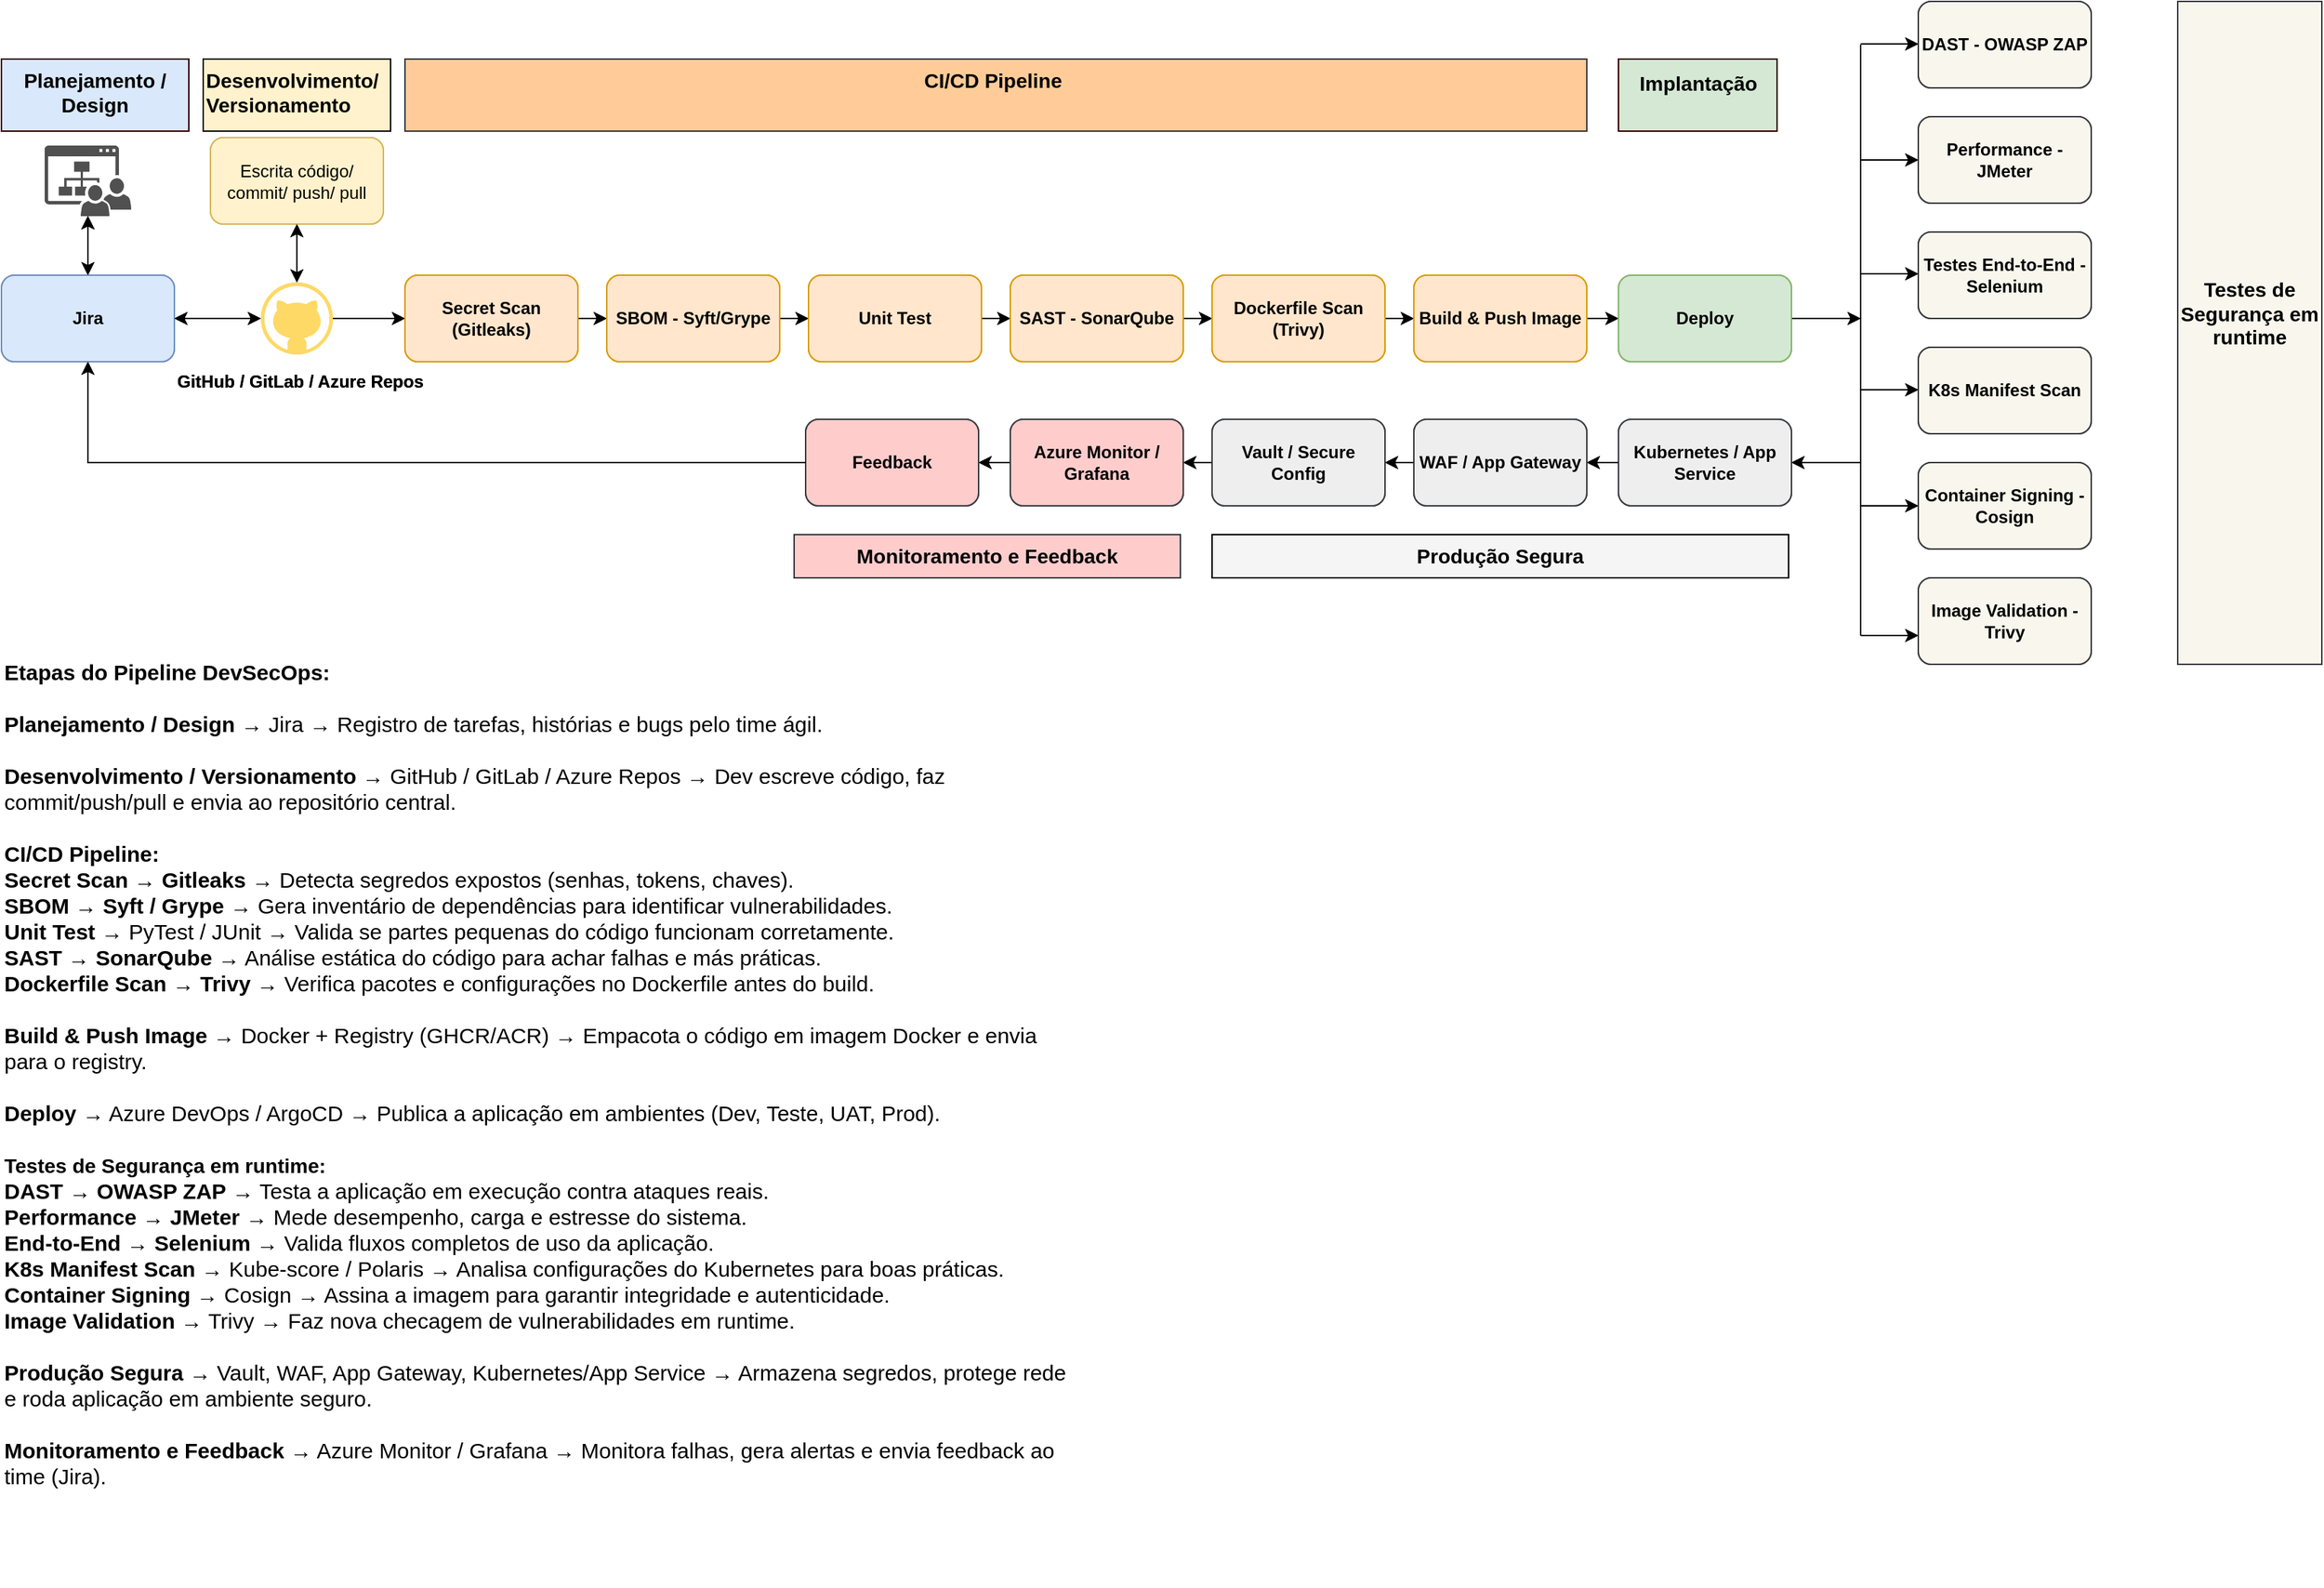<mxfile version="28.1.2">
  <diagram name="Página-1" id="lGG8gOyX3lQvKMkl7OQp">
    <mxGraphModel dx="1360" dy="843" grid="1" gridSize="10" guides="1" tooltips="1" connect="1" arrows="1" fold="1" page="1" pageScale="1" pageWidth="827" pageHeight="1169" math="0" shadow="0">
      <root>
        <mxCell id="0" />
        <mxCell id="1" parent="0" />
        <mxCell id="QBM6yuqwi7X1iJmwX9Kw-43" value="" style="edgeStyle=orthogonalEdgeStyle;rounded=0;orthogonalLoop=1;jettySize=auto;html=1;" parent="1" source="QBM6yuqwi7X1iJmwX9Kw-2" target="QBM6yuqwi7X1iJmwX9Kw-6" edge="1">
          <mxGeometry relative="1" as="geometry" />
        </mxCell>
        <mxCell id="QBM6yuqwi7X1iJmwX9Kw-2" value="&lt;b&gt;Jira&lt;/b&gt;" style="rounded=1;whiteSpace=wrap;html=1;fillColor=#dae8fc;strokeColor=#6c8ebf;" parent="1" vertex="1">
          <mxGeometry x="20" y="210" width="120" height="60" as="geometry" />
        </mxCell>
        <mxCell id="QBM6yuqwi7X1iJmwX9Kw-5" value="&lt;b&gt;&lt;font style=&quot;font-size: 14px;&quot;&gt;Planejamento / Design&lt;/font&gt;&lt;/b&gt;" style="text;whiteSpace=wrap;html=1;align=center;fillColor=#dae8fc;gradientColor=none;strokeColor=#330000;" parent="1" vertex="1">
          <mxGeometry x="20" y="60" width="120" height="50" as="geometry" />
        </mxCell>
        <mxCell id="QBM6yuqwi7X1iJmwX9Kw-6" value="" style="sketch=0;pointerEvents=1;shadow=0;dashed=0;html=1;strokeColor=none;fillColor=#505050;labelPosition=center;verticalLabelPosition=bottom;verticalAlign=top;outlineConnect=0;align=center;shape=mxgraph.office.sites.site_team;" parent="1" vertex="1">
          <mxGeometry x="50" y="120" width="60" height="49" as="geometry" />
        </mxCell>
        <mxCell id="QBM6yuqwi7X1iJmwX9Kw-8" value="" style="endArrow=classic;startArrow=classic;html=1;rounded=0;" parent="1" target="QBM6yuqwi7X1iJmwX9Kw-6" edge="1">
          <mxGeometry width="50" height="50" relative="1" as="geometry">
            <mxPoint x="80" y="210" as="sourcePoint" />
            <mxPoint x="130" y="160" as="targetPoint" />
          </mxGeometry>
        </mxCell>
        <mxCell id="QBM6yuqwi7X1iJmwX9Kw-38" value="" style="edgeStyle=orthogonalEdgeStyle;rounded=0;orthogonalLoop=1;jettySize=auto;html=1;" parent="1" source="QBM6yuqwi7X1iJmwX9Kw-10" target="QBM6yuqwi7X1iJmwX9Kw-33" edge="1">
          <mxGeometry relative="1" as="geometry" />
        </mxCell>
        <mxCell id="QBM6yuqwi7X1iJmwX9Kw-10" value="" style="verticalLabelPosition=bottom;html=1;verticalAlign=top;align=center;strokeColor=none;fillColor=#FFD966;shape=mxgraph.azure.github_code;pointerEvents=1;fillStyle=solid;" parent="1" vertex="1">
          <mxGeometry x="200" y="215" width="50" height="50" as="geometry" />
        </mxCell>
        <mxCell id="QBM6yuqwi7X1iJmwX9Kw-12" value="&lt;b&gt;&lt;font style=&quot;font-size: 14px;&quot;&gt;Desenvolvimento/ Versionamento&lt;/font&gt;&lt;/b&gt;" style="text;whiteSpace=wrap;html=1;fillColor=#fff2cc;gradientColor=none;strokeColor=light-dark(#0d0d0c, #6d5100);" parent="1" vertex="1">
          <mxGeometry x="160" y="60" width="130" height="50" as="geometry" />
        </mxCell>
        <mxCell id="QBM6yuqwi7X1iJmwX9Kw-14" style="edgeStyle=orthogonalEdgeStyle;rounded=0;orthogonalLoop=1;jettySize=auto;html=1;entryX=0.5;entryY=0;entryDx=0;entryDy=0;entryPerimeter=0;" parent="1" edge="1">
          <mxGeometry relative="1" as="geometry">
            <mxPoint x="231.8" y="188.5" as="sourcePoint" />
            <mxPoint x="231.75" y="188.5" as="targetPoint" />
          </mxGeometry>
        </mxCell>
        <mxCell id="QBM6yuqwi7X1iJmwX9Kw-24" value="" style="endArrow=classic;startArrow=classic;html=1;rounded=0;entryX=0;entryY=0.5;entryDx=0;entryDy=0;entryPerimeter=0;" parent="1" target="QBM6yuqwi7X1iJmwX9Kw-10" edge="1">
          <mxGeometry width="50" height="50" relative="1" as="geometry">
            <mxPoint x="140" y="240" as="sourcePoint" />
            <mxPoint x="190" y="190" as="targetPoint" />
          </mxGeometry>
        </mxCell>
        <mxCell id="QBM6yuqwi7X1iJmwX9Kw-31" value="&lt;span style=&quot;font-size: 14px;&quot;&gt;&lt;b&gt;CI/CD Pipeline&amp;nbsp;&lt;/b&gt;&lt;/span&gt;" style="text;whiteSpace=wrap;html=1;align=center;labelBorderColor=none;fillColor=#ffcc99;strokeColor=#36393d;" parent="1" vertex="1">
          <mxGeometry x="300" y="60" width="820" height="50" as="geometry" />
        </mxCell>
        <mxCell id="QBM6yuqwi7X1iJmwX9Kw-51" style="edgeStyle=orthogonalEdgeStyle;rounded=0;orthogonalLoop=1;jettySize=auto;html=1;exitX=1;exitY=0.5;exitDx=0;exitDy=0;entryX=0;entryY=0.5;entryDx=0;entryDy=0;" parent="1" source="QBM6yuqwi7X1iJmwX9Kw-33" target="QBM6yuqwi7X1iJmwX9Kw-34" edge="1">
          <mxGeometry relative="1" as="geometry" />
        </mxCell>
        <mxCell id="QBM6yuqwi7X1iJmwX9Kw-33" value="&lt;b&gt;Secret Scan (Gitleaks)&lt;/b&gt;" style="rounded=1;whiteSpace=wrap;html=1;fillColor=#ffe6cc;strokeColor=#d79b00;" parent="1" vertex="1">
          <mxGeometry x="300" y="210" width="120" height="60" as="geometry" />
        </mxCell>
        <mxCell id="QBM6yuqwi7X1iJmwX9Kw-69" style="edgeStyle=orthogonalEdgeStyle;rounded=0;orthogonalLoop=1;jettySize=auto;html=1;exitX=1;exitY=0.5;exitDx=0;exitDy=0;entryX=0;entryY=0.5;entryDx=0;entryDy=0;" parent="1" source="QBM6yuqwi7X1iJmwX9Kw-34" target="QBM6yuqwi7X1iJmwX9Kw-35" edge="1">
          <mxGeometry relative="1" as="geometry" />
        </mxCell>
        <mxCell id="QBM6yuqwi7X1iJmwX9Kw-34" value="&lt;b&gt;SBOM - Syft/Grype&lt;/b&gt;" style="rounded=1;whiteSpace=wrap;html=1;fillColor=#ffe6cc;strokeColor=#d79b00;" parent="1" vertex="1">
          <mxGeometry x="440" y="210" width="120" height="60" as="geometry" />
        </mxCell>
        <mxCell id="QBM6yuqwi7X1iJmwX9Kw-53" style="edgeStyle=orthogonalEdgeStyle;rounded=0;orthogonalLoop=1;jettySize=auto;html=1;exitX=1;exitY=0.5;exitDx=0;exitDy=0;entryX=0;entryY=0.5;entryDx=0;entryDy=0;" parent="1" source="QBM6yuqwi7X1iJmwX9Kw-35" target="QBM6yuqwi7X1iJmwX9Kw-36" edge="1">
          <mxGeometry relative="1" as="geometry" />
        </mxCell>
        <mxCell id="QBM6yuqwi7X1iJmwX9Kw-35" value="&lt;b&gt;Unit Test&lt;/b&gt;" style="rounded=1;whiteSpace=wrap;html=1;fillColor=#ffe6cc;strokeColor=#d79b00;" parent="1" vertex="1">
          <mxGeometry x="580" y="210" width="120" height="60" as="geometry" />
        </mxCell>
        <mxCell id="QBM6yuqwi7X1iJmwX9Kw-54" style="edgeStyle=orthogonalEdgeStyle;rounded=0;orthogonalLoop=1;jettySize=auto;html=1;exitX=1;exitY=0.5;exitDx=0;exitDy=0;" parent="1" source="QBM6yuqwi7X1iJmwX9Kw-36" target="QBM6yuqwi7X1iJmwX9Kw-37" edge="1">
          <mxGeometry relative="1" as="geometry" />
        </mxCell>
        <mxCell id="QBM6yuqwi7X1iJmwX9Kw-36" value="&lt;b&gt;SAST - SonarQube&lt;/b&gt;" style="rounded=1;whiteSpace=wrap;html=1;fillColor=#ffe6cc;strokeColor=#d79b00;" parent="1" vertex="1">
          <mxGeometry x="720" y="210" width="120" height="60" as="geometry" />
        </mxCell>
        <mxCell id="QBM6yuqwi7X1iJmwX9Kw-59" style="edgeStyle=orthogonalEdgeStyle;rounded=0;orthogonalLoop=1;jettySize=auto;html=1;exitX=1;exitY=0.5;exitDx=0;exitDy=0;entryX=0;entryY=0.5;entryDx=0;entryDy=0;" parent="1" source="QBM6yuqwi7X1iJmwX9Kw-37" target="QBM6yuqwi7X1iJmwX9Kw-39" edge="1">
          <mxGeometry relative="1" as="geometry" />
        </mxCell>
        <mxCell id="QBM6yuqwi7X1iJmwX9Kw-37" value="&lt;b&gt;Dockerfile Scan (Trivy)&lt;/b&gt;" style="rounded=1;whiteSpace=wrap;html=1;fillColor=#ffe6cc;strokeColor=#d79b00;" parent="1" vertex="1">
          <mxGeometry x="860" y="210" width="120" height="60" as="geometry" />
        </mxCell>
        <mxCell id="QBM6yuqwi7X1iJmwX9Kw-71" style="edgeStyle=orthogonalEdgeStyle;rounded=0;orthogonalLoop=1;jettySize=auto;html=1;exitX=1;exitY=0.5;exitDx=0;exitDy=0;entryX=0;entryY=0.5;entryDx=0;entryDy=0;" parent="1" source="QBM6yuqwi7X1iJmwX9Kw-39" target="QBM6yuqwi7X1iJmwX9Kw-66" edge="1">
          <mxGeometry relative="1" as="geometry" />
        </mxCell>
        <mxCell id="QBM6yuqwi7X1iJmwX9Kw-39" value="&lt;b&gt;Build &amp;amp; Push Image&lt;/b&gt;" style="rounded=1;whiteSpace=wrap;html=1;fillColor=#ffe6cc;strokeColor=#d79b00;" parent="1" vertex="1">
          <mxGeometry x="1000" y="210" width="120" height="60" as="geometry" />
        </mxCell>
        <mxCell id="QBM6yuqwi7X1iJmwX9Kw-42" value="Escrita código/ commit/ push/ pull" style="rounded=1;whiteSpace=wrap;html=1;fillColor=#fff2cc;strokeColor=#d6b656;" parent="1" vertex="1">
          <mxGeometry x="165" y="114.5" width="120" height="60" as="geometry" />
        </mxCell>
        <mxCell id="QBM6yuqwi7X1iJmwX9Kw-48" value="" style="endArrow=classic;startArrow=classic;html=1;rounded=0;entryX=0.5;entryY=1;entryDx=0;entryDy=0;exitX=0.5;exitY=0;exitDx=0;exitDy=0;exitPerimeter=0;" parent="1" source="QBM6yuqwi7X1iJmwX9Kw-10" target="QBM6yuqwi7X1iJmwX9Kw-42" edge="1">
          <mxGeometry width="50" height="50" relative="1" as="geometry">
            <mxPoint x="220" y="219" as="sourcePoint" />
            <mxPoint x="240" y="170" as="targetPoint" />
          </mxGeometry>
        </mxCell>
        <mxCell id="QBM6yuqwi7X1iJmwX9Kw-49" value="&lt;b&gt;GitHub / GitLab / Azure Repos&lt;/b&gt;" style="text;whiteSpace=wrap;html=1;" parent="1" vertex="1">
          <mxGeometry x="140" y="270" width="190" height="40" as="geometry" />
        </mxCell>
        <mxCell id="QBM6yuqwi7X1iJmwX9Kw-88" style="rounded=0;orthogonalLoop=1;jettySize=auto;html=1;exitX=1;exitY=0.5;exitDx=0;exitDy=0;" parent="1" source="QBM6yuqwi7X1iJmwX9Kw-66" edge="1">
          <mxGeometry relative="1" as="geometry">
            <mxPoint x="1310" y="240" as="targetPoint" />
          </mxGeometry>
        </mxCell>
        <mxCell id="QBM6yuqwi7X1iJmwX9Kw-66" value="&lt;b&gt;Deploy&lt;/b&gt;" style="rounded=1;whiteSpace=wrap;html=1;fillColor=#d5e8d4;strokeColor=#82b366;" parent="1" vertex="1">
          <mxGeometry x="1142" y="210" width="120" height="60" as="geometry" />
        </mxCell>
        <mxCell id="QBM6yuqwi7X1iJmwX9Kw-77" style="edgeStyle=orthogonalEdgeStyle;rounded=0;orthogonalLoop=1;jettySize=auto;html=1;exitX=0;exitY=0.5;exitDx=0;exitDy=0;" parent="1" source="QBM6yuqwi7X1iJmwX9Kw-67" target="QBM6yuqwi7X1iJmwX9Kw-68" edge="1">
          <mxGeometry relative="1" as="geometry" />
        </mxCell>
        <mxCell id="QBM6yuqwi7X1iJmwX9Kw-67" value="&lt;b&gt;Kubernetes / App Service&lt;/b&gt;" style="rounded=1;whiteSpace=wrap;html=1;fillColor=#eeeeee;strokeColor=#36393d;" parent="1" vertex="1">
          <mxGeometry x="1142" y="310" width="120" height="60" as="geometry" />
        </mxCell>
        <mxCell id="QBM6yuqwi7X1iJmwX9Kw-80" style="edgeStyle=orthogonalEdgeStyle;rounded=0;orthogonalLoop=1;jettySize=auto;html=1;exitX=0;exitY=0.5;exitDx=0;exitDy=0;entryX=1;entryY=0.5;entryDx=0;entryDy=0;" parent="1" source="QBM6yuqwi7X1iJmwX9Kw-68" target="QBM6yuqwi7X1iJmwX9Kw-78" edge="1">
          <mxGeometry relative="1" as="geometry" />
        </mxCell>
        <mxCell id="QBM6yuqwi7X1iJmwX9Kw-68" value="&lt;b&gt;WAF / App Gateway&lt;/b&gt;" style="rounded=1;whiteSpace=wrap;html=1;fillColor=#eeeeee;strokeColor=#36393d;" parent="1" vertex="1">
          <mxGeometry x="1000" y="310" width="120" height="60" as="geometry" />
        </mxCell>
        <mxCell id="QBM6yuqwi7X1iJmwX9Kw-72" value="&lt;font style=&quot;font-size: 14px;&quot;&gt;&lt;b&gt;Implantação&lt;/b&gt;&lt;/font&gt;&lt;div&gt;&lt;font style=&quot;font-size: 14px;&quot;&gt;&lt;b&gt;&lt;br&gt;&lt;/b&gt;&lt;/font&gt;&lt;/div&gt;" style="text;html=1;align=center;verticalAlign=middle;resizable=0;points=[];autosize=1;strokeColor=#330000;fillColor=#d5e8d4;gradientColor=none;" parent="1" vertex="1">
          <mxGeometry x="1142" y="60" width="110" height="50" as="geometry" />
        </mxCell>
        <mxCell id="QBM6yuqwi7X1iJmwX9Kw-111" style="edgeStyle=orthogonalEdgeStyle;rounded=0;orthogonalLoop=1;jettySize=auto;html=1;exitX=0;exitY=0.5;exitDx=0;exitDy=0;entryX=1;entryY=0.5;entryDx=0;entryDy=0;fontFamily=Helvetica;fontSize=12;fontColor=default;labelBorderColor=none;" parent="1" source="QBM6yuqwi7X1iJmwX9Kw-78" target="QBM6yuqwi7X1iJmwX9Kw-105" edge="1">
          <mxGeometry relative="1" as="geometry" />
        </mxCell>
        <mxCell id="QBM6yuqwi7X1iJmwX9Kw-78" value="&lt;b&gt;Vault / Secure Config&lt;/b&gt;" style="rounded=1;whiteSpace=wrap;html=1;fillColor=#eeeeee;strokeColor=#36393d;" parent="1" vertex="1">
          <mxGeometry x="860" y="310" width="120" height="60" as="geometry" />
        </mxCell>
        <mxCell id="QBM6yuqwi7X1iJmwX9Kw-81" value="&lt;b&gt;&lt;font&gt;DAST - OWASP ZAP&lt;/font&gt;&lt;/b&gt;" style="rounded=1;whiteSpace=wrap;html=1;fillColor=#f9f7ed;strokeColor=#36393d;" parent="1" vertex="1">
          <mxGeometry x="1350" y="20" width="120" height="60" as="geometry" />
        </mxCell>
        <mxCell id="QBM6yuqwi7X1iJmwX9Kw-82" value="&lt;b&gt;Performance - JMeter&lt;/b&gt;" style="rounded=1;whiteSpace=wrap;html=1;fillColor=#f9f7ed;strokeColor=#36393d;" parent="1" vertex="1">
          <mxGeometry x="1350" y="100" width="120" height="60" as="geometry" />
        </mxCell>
        <mxCell id="QBM6yuqwi7X1iJmwX9Kw-83" value="&lt;b&gt;Testes End-to-End -&lt;/b&gt;&lt;div&gt;&lt;b&gt;Selenium&lt;/b&gt;&lt;/div&gt;" style="rounded=1;whiteSpace=wrap;html=1;fillColor=#f9f7ed;strokeColor=#36393d;" parent="1" vertex="1">
          <mxGeometry x="1350" y="180" width="120" height="60" as="geometry" />
        </mxCell>
        <mxCell id="QBM6yuqwi7X1iJmwX9Kw-84" value="&lt;b&gt;K8s Manifest Scan&lt;/b&gt;" style="rounded=1;whiteSpace=wrap;html=1;fillColor=#f9f7ed;strokeColor=#36393d;" parent="1" vertex="1">
          <mxGeometry x="1350" y="260" width="120" height="60" as="geometry" />
        </mxCell>
        <mxCell id="QBM6yuqwi7X1iJmwX9Kw-85" value="&lt;b&gt;Container Signing - Cosign&lt;/b&gt;" style="rounded=1;whiteSpace=wrap;html=1;fillColor=#f9f7ed;strokeColor=#36393d;" parent="1" vertex="1">
          <mxGeometry x="1350" y="340" width="120" height="60" as="geometry" />
        </mxCell>
        <mxCell id="QBM6yuqwi7X1iJmwX9Kw-86" value="&lt;b&gt;Image Validation - Trivy&lt;/b&gt;" style="rounded=1;whiteSpace=wrap;html=1;fillColor=#f9f7ed;strokeColor=#36393d;" parent="1" vertex="1">
          <mxGeometry x="1350" y="420" width="120" height="60" as="geometry" />
        </mxCell>
        <mxCell id="QBM6yuqwi7X1iJmwX9Kw-87" value="" style="endArrow=none;html=1;rounded=0;" parent="1" edge="1">
          <mxGeometry width="50" height="50" relative="1" as="geometry">
            <mxPoint x="1310" y="460" as="sourcePoint" />
            <mxPoint x="1310" y="50" as="targetPoint" />
          </mxGeometry>
        </mxCell>
        <mxCell id="QBM6yuqwi7X1iJmwX9Kw-91" value="" style="endArrow=classic;html=1;rounded=0;" parent="1" edge="1">
          <mxGeometry width="50" height="50" relative="1" as="geometry">
            <mxPoint x="1310" y="130" as="sourcePoint" />
            <mxPoint x="1350" y="130" as="targetPoint" />
            <Array as="points">
              <mxPoint x="1350" y="130" />
            </Array>
          </mxGeometry>
        </mxCell>
        <mxCell id="QBM6yuqwi7X1iJmwX9Kw-92" value="" style="endArrow=classic;html=1;rounded=0;" parent="1" edge="1">
          <mxGeometry width="50" height="50" relative="1" as="geometry">
            <mxPoint x="1310" y="49.5" as="sourcePoint" />
            <mxPoint x="1350" y="49.5" as="targetPoint" />
          </mxGeometry>
        </mxCell>
        <mxCell id="QBM6yuqwi7X1iJmwX9Kw-93" value="" style="endArrow=classic;html=1;rounded=0;" parent="1" edge="1">
          <mxGeometry width="50" height="50" relative="1" as="geometry">
            <mxPoint x="1310" y="209" as="sourcePoint" />
            <mxPoint x="1350" y="209" as="targetPoint" />
            <Array as="points">
              <mxPoint x="1350" y="209" />
            </Array>
          </mxGeometry>
        </mxCell>
        <mxCell id="QBM6yuqwi7X1iJmwX9Kw-94" value="" style="endArrow=classic;html=1;rounded=0;" parent="1" edge="1">
          <mxGeometry width="50" height="50" relative="1" as="geometry">
            <mxPoint x="1310" y="460" as="sourcePoint" />
            <mxPoint x="1350" y="460" as="targetPoint" />
            <Array as="points">
              <mxPoint x="1350" y="460" />
            </Array>
          </mxGeometry>
        </mxCell>
        <mxCell id="QBM6yuqwi7X1iJmwX9Kw-95" value="" style="endArrow=classic;html=1;rounded=0;" parent="1" edge="1">
          <mxGeometry width="50" height="50" relative="1" as="geometry">
            <mxPoint x="1310" y="289.5" as="sourcePoint" />
            <mxPoint x="1350" y="289.5" as="targetPoint" />
            <Array as="points">
              <mxPoint x="1350" y="289.5" />
            </Array>
          </mxGeometry>
        </mxCell>
        <mxCell id="QBM6yuqwi7X1iJmwX9Kw-96" value="" style="endArrow=classic;html=1;rounded=0;" parent="1" edge="1">
          <mxGeometry width="50" height="50" relative="1" as="geometry">
            <mxPoint x="1310" y="370" as="sourcePoint" />
            <mxPoint x="1350" y="370" as="targetPoint" />
            <Array as="points">
              <mxPoint x="1350" y="370" />
            </Array>
          </mxGeometry>
        </mxCell>
        <mxCell id="QBM6yuqwi7X1iJmwX9Kw-100" value="&lt;span style=&quot;font-size: 14px;&quot;&gt;&lt;b&gt;Produção Segura&lt;/b&gt;&lt;/span&gt;" style="text;whiteSpace=wrap;html=1;align=center;labelBorderColor=none;fillColor=#f5f5f5;strokeColor=light-dark(#050505, #959595);gradientColor=none;" parent="1" vertex="1">
          <mxGeometry x="860" y="390" width="400" height="30" as="geometry" />
        </mxCell>
        <mxCell id="QBM6yuqwi7X1iJmwX9Kw-101" value="&lt;div&gt;&lt;span style=&quot;font-size: 14px;&quot;&gt;&lt;b&gt;&lt;br&gt;&lt;/b&gt;&lt;/span&gt;&lt;/div&gt;&lt;span style=&quot;font-size: 14px;&quot;&gt;&lt;b&gt;&lt;div&gt;&lt;span style=&quot;font-size: 14px;&quot;&gt;&lt;b&gt;&lt;br&gt;&lt;/b&gt;&lt;/span&gt;&lt;/div&gt;&lt;div&gt;&lt;span style=&quot;font-size: 14px;&quot;&gt;&lt;b&gt;&lt;br&gt;&lt;/b&gt;&lt;/span&gt;&lt;/div&gt;&lt;div&gt;&lt;span style=&quot;font-size: 14px;&quot;&gt;&lt;b&gt;&lt;br&gt;&lt;/b&gt;&lt;/span&gt;&lt;/div&gt;&lt;div&gt;&lt;span style=&quot;font-size: 14px;&quot;&gt;&lt;b&gt;&lt;br&gt;&lt;/b&gt;&lt;/span&gt;&lt;/div&gt;&lt;div&gt;&lt;span style=&quot;font-size: 14px;&quot;&gt;&lt;b&gt;&lt;br&gt;&lt;/b&gt;&lt;/span&gt;&lt;/div&gt;&lt;div&gt;&lt;span style=&quot;font-size: 14px;&quot;&gt;&lt;b&gt;&lt;br&gt;&lt;/b&gt;&lt;/span&gt;&lt;/div&gt;&lt;div&gt;&lt;span style=&quot;font-size: 14px;&quot;&gt;&lt;b&gt;&lt;br&gt;&lt;/b&gt;&lt;/span&gt;&lt;/div&gt;&lt;div&gt;&lt;span style=&quot;font-size: 14px;&quot;&gt;&lt;b&gt;&lt;br&gt;&lt;/b&gt;&lt;/span&gt;&lt;/div&gt;&lt;div&gt;&lt;span style=&quot;font-size: 14px;&quot;&gt;&lt;b&gt;&lt;br&gt;&lt;/b&gt;&lt;/span&gt;&lt;/div&gt;&lt;div&gt;&lt;span style=&quot;font-size: 14px;&quot;&gt;&lt;b&gt;&lt;br&gt;&lt;/b&gt;&lt;/span&gt;&lt;/div&gt;Testes de Segurança em runtime&lt;/b&gt;&lt;/span&gt;" style="text;whiteSpace=wrap;html=1;align=center;labelBorderColor=none;fillColor=#f9f7ed;strokeColor=#36393d;" parent="1" vertex="1">
          <mxGeometry x="1530" y="20" width="100" height="460" as="geometry" />
        </mxCell>
        <mxCell id="QBM6yuqwi7X1iJmwX9Kw-103" value="" style="endArrow=classic;html=1;rounded=0;fontFamily=Helvetica;fontSize=12;fontColor=default;labelBorderColor=none;entryX=1;entryY=0.5;entryDx=0;entryDy=0;" parent="1" target="QBM6yuqwi7X1iJmwX9Kw-67" edge="1">
          <mxGeometry width="50" height="50" relative="1" as="geometry">
            <mxPoint x="1310" y="410" as="sourcePoint" />
            <mxPoint x="1270" y="340" as="targetPoint" />
            <Array as="points">
              <mxPoint x="1310" y="340" />
            </Array>
          </mxGeometry>
        </mxCell>
        <mxCell id="QBM6yuqwi7X1iJmwX9Kw-104" style="edgeStyle=orthogonalEdgeStyle;rounded=0;orthogonalLoop=1;jettySize=auto;html=1;exitX=0;exitY=0.5;exitDx=0;exitDy=0;" parent="1" source="QBM6yuqwi7X1iJmwX9Kw-105" target="QBM6yuqwi7X1iJmwX9Kw-107" edge="1">
          <mxGeometry relative="1" as="geometry" />
        </mxCell>
        <mxCell id="QBM6yuqwi7X1iJmwX9Kw-105" value="&lt;b&gt;Azure Monitor / Grafana&lt;/b&gt;" style="rounded=1;whiteSpace=wrap;html=1;fillColor=#ffcccc;strokeColor=#36393d;" parent="1" vertex="1">
          <mxGeometry x="720" y="310" width="120" height="60" as="geometry" />
        </mxCell>
        <mxCell id="QBM6yuqwi7X1iJmwX9Kw-107" value="&lt;b&gt;Feedback&lt;/b&gt;" style="rounded=1;whiteSpace=wrap;html=1;fillColor=#ffcccc;strokeColor=#36393d;" parent="1" vertex="1">
          <mxGeometry x="578" y="310" width="120" height="60" as="geometry" />
        </mxCell>
        <mxCell id="QBM6yuqwi7X1iJmwX9Kw-109" value="&lt;span style=&quot;font-size: 14px;&quot;&gt;&lt;b&gt;Monitoramento e Feedback&lt;/b&gt;&lt;/span&gt;" style="text;whiteSpace=wrap;html=1;align=center;labelBorderColor=none;fillColor=#ffcccc;strokeColor=#36393d;" parent="1" vertex="1">
          <mxGeometry x="570" y="390" width="268" height="30" as="geometry" />
        </mxCell>
        <mxCell id="QBM6yuqwi7X1iJmwX9Kw-112" value="" style="endArrow=classic;html=1;rounded=0;fontFamily=Helvetica;fontSize=12;fontColor=default;labelBorderColor=none;exitX=0;exitY=0.5;exitDx=0;exitDy=0;entryX=0.5;entryY=1;entryDx=0;entryDy=0;" parent="1" source="QBM6yuqwi7X1iJmwX9Kw-107" target="QBM6yuqwi7X1iJmwX9Kw-2" edge="1">
          <mxGeometry width="50" height="50" relative="1" as="geometry">
            <mxPoint x="630" y="200" as="sourcePoint" />
            <mxPoint x="60" y="340" as="targetPoint" />
            <Array as="points">
              <mxPoint x="80" y="340" />
            </Array>
          </mxGeometry>
        </mxCell>
        <mxCell id="9GUBS0RWgKlrgQ6AL1i0-1" value="" style="edgeStyle=orthogonalEdgeStyle;rounded=0;orthogonalLoop=1;jettySize=auto;html=1;" edge="1" parent="1" source="9GUBS0RWgKlrgQ6AL1i0-2" target="9GUBS0RWgKlrgQ6AL1i0-4">
          <mxGeometry relative="1" as="geometry" />
        </mxCell>
        <mxCell id="9GUBS0RWgKlrgQ6AL1i0-2" value="&lt;b&gt;Jira&lt;/b&gt;" style="rounded=1;whiteSpace=wrap;html=1;fillColor=#dae8fc;strokeColor=#6c8ebf;" vertex="1" parent="1">
          <mxGeometry x="20" y="210" width="120" height="60" as="geometry" />
        </mxCell>
        <mxCell id="9GUBS0RWgKlrgQ6AL1i0-3" value="&lt;b&gt;&lt;font style=&quot;font-size: 14px;&quot;&gt;Planejamento / Design&lt;/font&gt;&lt;/b&gt;" style="text;whiteSpace=wrap;html=1;align=center;fillColor=#dae8fc;gradientColor=none;strokeColor=#330000;" vertex="1" parent="1">
          <mxGeometry x="20" y="60" width="130" height="50" as="geometry" />
        </mxCell>
        <mxCell id="9GUBS0RWgKlrgQ6AL1i0-4" value="" style="sketch=0;pointerEvents=1;shadow=0;dashed=0;html=1;strokeColor=none;fillColor=#505050;labelPosition=center;verticalLabelPosition=bottom;verticalAlign=top;outlineConnect=0;align=center;shape=mxgraph.office.sites.site_team;" vertex="1" parent="1">
          <mxGeometry x="50" y="120" width="60" height="49" as="geometry" />
        </mxCell>
        <mxCell id="9GUBS0RWgKlrgQ6AL1i0-5" value="" style="endArrow=classic;startArrow=classic;html=1;rounded=0;" edge="1" parent="1" target="9GUBS0RWgKlrgQ6AL1i0-4">
          <mxGeometry width="50" height="50" relative="1" as="geometry">
            <mxPoint x="80" y="210" as="sourcePoint" />
            <mxPoint x="130" y="160" as="targetPoint" />
          </mxGeometry>
        </mxCell>
        <mxCell id="9GUBS0RWgKlrgQ6AL1i0-6" value="" style="edgeStyle=orthogonalEdgeStyle;rounded=0;orthogonalLoop=1;jettySize=auto;html=1;" edge="1" parent="1" source="9GUBS0RWgKlrgQ6AL1i0-7" target="9GUBS0RWgKlrgQ6AL1i0-13">
          <mxGeometry relative="1" as="geometry" />
        </mxCell>
        <mxCell id="9GUBS0RWgKlrgQ6AL1i0-7" value="" style="verticalLabelPosition=bottom;html=1;verticalAlign=top;align=center;strokeColor=none;fillColor=#FFD966;shape=mxgraph.azure.github_code;pointerEvents=1;fillStyle=solid;" vertex="1" parent="1">
          <mxGeometry x="200" y="215" width="50" height="50" as="geometry" />
        </mxCell>
        <mxCell id="9GUBS0RWgKlrgQ6AL1i0-8" value="&lt;b&gt;&lt;font style=&quot;font-size: 14px;&quot;&gt;Desenvolvimento/ Versionamento&lt;/font&gt;&lt;/b&gt;" style="text;whiteSpace=wrap;html=1;fillColor=#fff2cc;gradientColor=none;strokeColor=light-dark(#0d0d0c, #6d5100);" vertex="1" parent="1">
          <mxGeometry x="160" y="60" width="130" height="50" as="geometry" />
        </mxCell>
        <mxCell id="9GUBS0RWgKlrgQ6AL1i0-9" style="edgeStyle=orthogonalEdgeStyle;rounded=0;orthogonalLoop=1;jettySize=auto;html=1;entryX=0.5;entryY=0;entryDx=0;entryDy=0;entryPerimeter=0;" edge="1" parent="1">
          <mxGeometry relative="1" as="geometry">
            <mxPoint x="231.8" y="188.5" as="sourcePoint" />
            <mxPoint x="231.75" y="188.5" as="targetPoint" />
          </mxGeometry>
        </mxCell>
        <mxCell id="9GUBS0RWgKlrgQ6AL1i0-10" value="" style="endArrow=classic;startArrow=classic;html=1;rounded=0;entryX=0;entryY=0.5;entryDx=0;entryDy=0;entryPerimeter=0;" edge="1" parent="1" target="9GUBS0RWgKlrgQ6AL1i0-7">
          <mxGeometry width="50" height="50" relative="1" as="geometry">
            <mxPoint x="140" y="240" as="sourcePoint" />
            <mxPoint x="190" y="190" as="targetPoint" />
          </mxGeometry>
        </mxCell>
        <mxCell id="9GUBS0RWgKlrgQ6AL1i0-11" value="&lt;span style=&quot;font-size: 14px;&quot;&gt;&lt;b&gt;CI/CD Pipeline&amp;nbsp;&lt;/b&gt;&lt;/span&gt;" style="text;whiteSpace=wrap;html=1;align=center;labelBorderColor=none;fillColor=#ffcc99;strokeColor=#36393d;" vertex="1" parent="1">
          <mxGeometry x="300" y="60" width="820" height="50" as="geometry" />
        </mxCell>
        <mxCell id="9GUBS0RWgKlrgQ6AL1i0-12" style="edgeStyle=orthogonalEdgeStyle;rounded=0;orthogonalLoop=1;jettySize=auto;html=1;exitX=1;exitY=0.5;exitDx=0;exitDy=0;entryX=0;entryY=0.5;entryDx=0;entryDy=0;" edge="1" parent="1" source="9GUBS0RWgKlrgQ6AL1i0-13" target="9GUBS0RWgKlrgQ6AL1i0-15">
          <mxGeometry relative="1" as="geometry" />
        </mxCell>
        <mxCell id="9GUBS0RWgKlrgQ6AL1i0-13" value="&lt;b&gt;Secret Scan (Gitleaks)&lt;/b&gt;" style="rounded=1;whiteSpace=wrap;html=1;fillColor=#ffe6cc;strokeColor=#d79b00;" vertex="1" parent="1">
          <mxGeometry x="300" y="210" width="120" height="60" as="geometry" />
        </mxCell>
        <mxCell id="9GUBS0RWgKlrgQ6AL1i0-14" style="edgeStyle=orthogonalEdgeStyle;rounded=0;orthogonalLoop=1;jettySize=auto;html=1;exitX=1;exitY=0.5;exitDx=0;exitDy=0;entryX=0;entryY=0.5;entryDx=0;entryDy=0;" edge="1" parent="1" source="9GUBS0RWgKlrgQ6AL1i0-15" target="9GUBS0RWgKlrgQ6AL1i0-17">
          <mxGeometry relative="1" as="geometry" />
        </mxCell>
        <mxCell id="9GUBS0RWgKlrgQ6AL1i0-15" value="&lt;b&gt;SBOM - Syft/Grype&lt;/b&gt;" style="rounded=1;whiteSpace=wrap;html=1;fillColor=#ffe6cc;strokeColor=#d79b00;" vertex="1" parent="1">
          <mxGeometry x="440" y="210" width="120" height="60" as="geometry" />
        </mxCell>
        <mxCell id="9GUBS0RWgKlrgQ6AL1i0-16" style="edgeStyle=orthogonalEdgeStyle;rounded=0;orthogonalLoop=1;jettySize=auto;html=1;exitX=1;exitY=0.5;exitDx=0;exitDy=0;entryX=0;entryY=0.5;entryDx=0;entryDy=0;" edge="1" parent="1" source="9GUBS0RWgKlrgQ6AL1i0-17" target="9GUBS0RWgKlrgQ6AL1i0-19">
          <mxGeometry relative="1" as="geometry" />
        </mxCell>
        <mxCell id="9GUBS0RWgKlrgQ6AL1i0-17" value="&lt;b&gt;Unit Test&lt;/b&gt;" style="rounded=1;whiteSpace=wrap;html=1;fillColor=#ffe6cc;strokeColor=#d79b00;" vertex="1" parent="1">
          <mxGeometry x="580" y="210" width="120" height="60" as="geometry" />
        </mxCell>
        <mxCell id="9GUBS0RWgKlrgQ6AL1i0-18" style="edgeStyle=orthogonalEdgeStyle;rounded=0;orthogonalLoop=1;jettySize=auto;html=1;exitX=1;exitY=0.5;exitDx=0;exitDy=0;" edge="1" parent="1" source="9GUBS0RWgKlrgQ6AL1i0-19" target="9GUBS0RWgKlrgQ6AL1i0-21">
          <mxGeometry relative="1" as="geometry" />
        </mxCell>
        <mxCell id="9GUBS0RWgKlrgQ6AL1i0-19" value="&lt;b&gt;SAST - SonarQube&lt;/b&gt;" style="rounded=1;whiteSpace=wrap;html=1;fillColor=#ffe6cc;strokeColor=#d79b00;" vertex="1" parent="1">
          <mxGeometry x="720" y="210" width="120" height="60" as="geometry" />
        </mxCell>
        <mxCell id="9GUBS0RWgKlrgQ6AL1i0-20" style="edgeStyle=orthogonalEdgeStyle;rounded=0;orthogonalLoop=1;jettySize=auto;html=1;exitX=1;exitY=0.5;exitDx=0;exitDy=0;entryX=0;entryY=0.5;entryDx=0;entryDy=0;" edge="1" parent="1" source="9GUBS0RWgKlrgQ6AL1i0-21" target="9GUBS0RWgKlrgQ6AL1i0-23">
          <mxGeometry relative="1" as="geometry" />
        </mxCell>
        <mxCell id="9GUBS0RWgKlrgQ6AL1i0-21" value="&lt;b&gt;Dockerfile Scan (Trivy)&lt;/b&gt;" style="rounded=1;whiteSpace=wrap;html=1;fillColor=#ffe6cc;strokeColor=#d79b00;" vertex="1" parent="1">
          <mxGeometry x="860" y="210" width="120" height="60" as="geometry" />
        </mxCell>
        <mxCell id="9GUBS0RWgKlrgQ6AL1i0-22" style="edgeStyle=orthogonalEdgeStyle;rounded=0;orthogonalLoop=1;jettySize=auto;html=1;exitX=1;exitY=0.5;exitDx=0;exitDy=0;entryX=0;entryY=0.5;entryDx=0;entryDy=0;" edge="1" parent="1" source="9GUBS0RWgKlrgQ6AL1i0-23" target="9GUBS0RWgKlrgQ6AL1i0-28">
          <mxGeometry relative="1" as="geometry" />
        </mxCell>
        <mxCell id="9GUBS0RWgKlrgQ6AL1i0-23" value="&lt;b&gt;Build &amp;amp; Push Image&lt;/b&gt;" style="rounded=1;whiteSpace=wrap;html=1;fillColor=#ffe6cc;strokeColor=#d79b00;" vertex="1" parent="1">
          <mxGeometry x="1000" y="210" width="120" height="60" as="geometry" />
        </mxCell>
        <mxCell id="9GUBS0RWgKlrgQ6AL1i0-24" value="Escrita código/ commit/ push/ pull" style="rounded=1;whiteSpace=wrap;html=1;fillColor=#fff2cc;strokeColor=#d6b656;" vertex="1" parent="1">
          <mxGeometry x="165" y="114.5" width="120" height="60" as="geometry" />
        </mxCell>
        <mxCell id="9GUBS0RWgKlrgQ6AL1i0-25" value="" style="endArrow=classic;startArrow=classic;html=1;rounded=0;entryX=0.5;entryY=1;entryDx=0;entryDy=0;exitX=0.5;exitY=0;exitDx=0;exitDy=0;exitPerimeter=0;" edge="1" parent="1" source="9GUBS0RWgKlrgQ6AL1i0-7" target="9GUBS0RWgKlrgQ6AL1i0-24">
          <mxGeometry width="50" height="50" relative="1" as="geometry">
            <mxPoint x="220" y="219" as="sourcePoint" />
            <mxPoint x="240" y="170" as="targetPoint" />
          </mxGeometry>
        </mxCell>
        <mxCell id="9GUBS0RWgKlrgQ6AL1i0-26" value="&lt;b&gt;GitHub / GitLab / Azure Repos&lt;/b&gt;" style="text;whiteSpace=wrap;html=1;" vertex="1" parent="1">
          <mxGeometry x="140" y="270" width="190" height="40" as="geometry" />
        </mxCell>
        <mxCell id="9GUBS0RWgKlrgQ6AL1i0-27" style="rounded=0;orthogonalLoop=1;jettySize=auto;html=1;exitX=1;exitY=0.5;exitDx=0;exitDy=0;" edge="1" parent="1" source="9GUBS0RWgKlrgQ6AL1i0-28">
          <mxGeometry relative="1" as="geometry">
            <mxPoint x="1310" y="240" as="targetPoint" />
          </mxGeometry>
        </mxCell>
        <mxCell id="9GUBS0RWgKlrgQ6AL1i0-28" value="&lt;b&gt;Deploy&lt;/b&gt;" style="rounded=1;whiteSpace=wrap;html=1;fillColor=#d5e8d4;strokeColor=#82b366;" vertex="1" parent="1">
          <mxGeometry x="1142" y="210" width="120" height="60" as="geometry" />
        </mxCell>
        <mxCell id="9GUBS0RWgKlrgQ6AL1i0-29" style="edgeStyle=orthogonalEdgeStyle;rounded=0;orthogonalLoop=1;jettySize=auto;html=1;exitX=0;exitY=0.5;exitDx=0;exitDy=0;" edge="1" parent="1" source="9GUBS0RWgKlrgQ6AL1i0-30" target="9GUBS0RWgKlrgQ6AL1i0-32">
          <mxGeometry relative="1" as="geometry" />
        </mxCell>
        <mxCell id="9GUBS0RWgKlrgQ6AL1i0-30" value="&lt;b&gt;Kubernetes / App Service&lt;/b&gt;" style="rounded=1;whiteSpace=wrap;html=1;fillColor=#eeeeee;strokeColor=#36393d;" vertex="1" parent="1">
          <mxGeometry x="1142" y="310" width="120" height="60" as="geometry" />
        </mxCell>
        <mxCell id="9GUBS0RWgKlrgQ6AL1i0-31" style="edgeStyle=orthogonalEdgeStyle;rounded=0;orthogonalLoop=1;jettySize=auto;html=1;exitX=0;exitY=0.5;exitDx=0;exitDy=0;entryX=1;entryY=0.5;entryDx=0;entryDy=0;" edge="1" parent="1" source="9GUBS0RWgKlrgQ6AL1i0-32" target="9GUBS0RWgKlrgQ6AL1i0-35">
          <mxGeometry relative="1" as="geometry" />
        </mxCell>
        <mxCell id="9GUBS0RWgKlrgQ6AL1i0-32" value="&lt;b&gt;WAF / App Gateway&lt;/b&gt;" style="rounded=1;whiteSpace=wrap;html=1;fillColor=#eeeeee;strokeColor=#36393d;" vertex="1" parent="1">
          <mxGeometry x="1000" y="310" width="120" height="60" as="geometry" />
        </mxCell>
        <mxCell id="9GUBS0RWgKlrgQ6AL1i0-33" value="&lt;font style=&quot;font-size: 14px;&quot;&gt;&lt;b&gt;Implantação&lt;/b&gt;&lt;/font&gt;&lt;div&gt;&lt;font style=&quot;font-size: 14px;&quot;&gt;&lt;b&gt;&lt;br&gt;&lt;/b&gt;&lt;/font&gt;&lt;/div&gt;" style="text;html=1;align=center;verticalAlign=middle;resizable=0;points=[];autosize=1;strokeColor=#330000;fillColor=#d5e8d4;gradientColor=none;" vertex="1" parent="1">
          <mxGeometry x="1142" y="60" width="110" height="50" as="geometry" />
        </mxCell>
        <mxCell id="9GUBS0RWgKlrgQ6AL1i0-34" style="edgeStyle=orthogonalEdgeStyle;rounded=0;orthogonalLoop=1;jettySize=auto;html=1;exitX=0;exitY=0.5;exitDx=0;exitDy=0;entryX=1;entryY=0.5;entryDx=0;entryDy=0;fontFamily=Helvetica;fontSize=12;fontColor=default;labelBorderColor=none;" edge="1" parent="1" source="9GUBS0RWgKlrgQ6AL1i0-35" target="9GUBS0RWgKlrgQ6AL1i0-53">
          <mxGeometry relative="1" as="geometry" />
        </mxCell>
        <mxCell id="9GUBS0RWgKlrgQ6AL1i0-35" value="&lt;b&gt;Vault / Secure Config&lt;/b&gt;" style="rounded=1;whiteSpace=wrap;html=1;fillColor=#eeeeee;strokeColor=#36393d;" vertex="1" parent="1">
          <mxGeometry x="860" y="310" width="120" height="60" as="geometry" />
        </mxCell>
        <mxCell id="9GUBS0RWgKlrgQ6AL1i0-36" value="&lt;b&gt;&lt;font&gt;DAST - OWASP ZAP&lt;/font&gt;&lt;/b&gt;" style="rounded=1;whiteSpace=wrap;html=1;fillColor=#f9f7ed;strokeColor=#36393d;" vertex="1" parent="1">
          <mxGeometry x="1350" y="20" width="120" height="60" as="geometry" />
        </mxCell>
        <mxCell id="9GUBS0RWgKlrgQ6AL1i0-37" value="&lt;b&gt;Performance - JMeter&lt;/b&gt;" style="rounded=1;whiteSpace=wrap;html=1;fillColor=#f9f7ed;strokeColor=#36393d;" vertex="1" parent="1">
          <mxGeometry x="1350" y="100" width="120" height="60" as="geometry" />
        </mxCell>
        <mxCell id="9GUBS0RWgKlrgQ6AL1i0-38" value="&lt;b&gt;Testes End-to-End -&lt;/b&gt;&lt;div&gt;&lt;b&gt;Selenium&lt;/b&gt;&lt;/div&gt;" style="rounded=1;whiteSpace=wrap;html=1;fillColor=#f9f7ed;strokeColor=#36393d;" vertex="1" parent="1">
          <mxGeometry x="1350" y="180" width="120" height="60" as="geometry" />
        </mxCell>
        <mxCell id="9GUBS0RWgKlrgQ6AL1i0-39" value="&lt;b&gt;K8s Manifest Scan&lt;/b&gt;" style="rounded=1;whiteSpace=wrap;html=1;fillColor=#f9f7ed;strokeColor=#36393d;" vertex="1" parent="1">
          <mxGeometry x="1350" y="260" width="120" height="60" as="geometry" />
        </mxCell>
        <mxCell id="9GUBS0RWgKlrgQ6AL1i0-40" value="&lt;b&gt;Container Signing - Cosign&lt;/b&gt;" style="rounded=1;whiteSpace=wrap;html=1;fillColor=#f9f7ed;strokeColor=#36393d;" vertex="1" parent="1">
          <mxGeometry x="1350" y="340" width="120" height="60" as="geometry" />
        </mxCell>
        <mxCell id="9GUBS0RWgKlrgQ6AL1i0-41" value="&lt;b&gt;Image Validation - Trivy&lt;/b&gt;" style="rounded=1;whiteSpace=wrap;html=1;fillColor=#f9f7ed;strokeColor=#36393d;" vertex="1" parent="1">
          <mxGeometry x="1350" y="420" width="120" height="60" as="geometry" />
        </mxCell>
        <mxCell id="9GUBS0RWgKlrgQ6AL1i0-42" value="" style="endArrow=none;html=1;rounded=0;" edge="1" parent="1">
          <mxGeometry width="50" height="50" relative="1" as="geometry">
            <mxPoint x="1310" y="460" as="sourcePoint" />
            <mxPoint x="1310" y="50" as="targetPoint" />
          </mxGeometry>
        </mxCell>
        <mxCell id="9GUBS0RWgKlrgQ6AL1i0-43" value="" style="endArrow=classic;html=1;rounded=0;" edge="1" parent="1">
          <mxGeometry width="50" height="50" relative="1" as="geometry">
            <mxPoint x="1310" y="130" as="sourcePoint" />
            <mxPoint x="1350" y="130" as="targetPoint" />
            <Array as="points">
              <mxPoint x="1350" y="130" />
            </Array>
          </mxGeometry>
        </mxCell>
        <mxCell id="9GUBS0RWgKlrgQ6AL1i0-44" value="" style="endArrow=classic;html=1;rounded=0;" edge="1" parent="1">
          <mxGeometry width="50" height="50" relative="1" as="geometry">
            <mxPoint x="1310" y="49.5" as="sourcePoint" />
            <mxPoint x="1350" y="49.5" as="targetPoint" />
          </mxGeometry>
        </mxCell>
        <mxCell id="9GUBS0RWgKlrgQ6AL1i0-45" value="" style="endArrow=classic;html=1;rounded=0;" edge="1" parent="1">
          <mxGeometry width="50" height="50" relative="1" as="geometry">
            <mxPoint x="1310" y="209" as="sourcePoint" />
            <mxPoint x="1350" y="209" as="targetPoint" />
            <Array as="points">
              <mxPoint x="1350" y="209" />
            </Array>
          </mxGeometry>
        </mxCell>
        <mxCell id="9GUBS0RWgKlrgQ6AL1i0-46" value="" style="endArrow=classic;html=1;rounded=0;" edge="1" parent="1">
          <mxGeometry width="50" height="50" relative="1" as="geometry">
            <mxPoint x="1310" y="460" as="sourcePoint" />
            <mxPoint x="1350" y="460" as="targetPoint" />
            <Array as="points">
              <mxPoint x="1350" y="460" />
            </Array>
          </mxGeometry>
        </mxCell>
        <mxCell id="9GUBS0RWgKlrgQ6AL1i0-47" value="" style="endArrow=classic;html=1;rounded=0;" edge="1" parent="1">
          <mxGeometry width="50" height="50" relative="1" as="geometry">
            <mxPoint x="1310" y="289.5" as="sourcePoint" />
            <mxPoint x="1350" y="289.5" as="targetPoint" />
            <Array as="points">
              <mxPoint x="1350" y="289.5" />
            </Array>
          </mxGeometry>
        </mxCell>
        <mxCell id="9GUBS0RWgKlrgQ6AL1i0-48" value="" style="endArrow=classic;html=1;rounded=0;" edge="1" parent="1">
          <mxGeometry width="50" height="50" relative="1" as="geometry">
            <mxPoint x="1310" y="370" as="sourcePoint" />
            <mxPoint x="1350" y="370" as="targetPoint" />
            <Array as="points">
              <mxPoint x="1350" y="370" />
            </Array>
          </mxGeometry>
        </mxCell>
        <mxCell id="9GUBS0RWgKlrgQ6AL1i0-49" value="&lt;span style=&quot;font-size: 14px;&quot;&gt;&lt;b&gt;Produção Segura&lt;/b&gt;&lt;/span&gt;" style="text;whiteSpace=wrap;html=1;align=center;labelBorderColor=none;fillColor=#f5f5f5;strokeColor=light-dark(#050505, #959595);gradientColor=none;" vertex="1" parent="1">
          <mxGeometry x="860" y="390" width="400" height="30" as="geometry" />
        </mxCell>
        <mxCell id="9GUBS0RWgKlrgQ6AL1i0-50" value="&lt;div&gt;&lt;span style=&quot;font-size: 14px;&quot;&gt;&lt;b&gt;&lt;br&gt;&lt;/b&gt;&lt;/span&gt;&lt;/div&gt;&lt;span style=&quot;font-size: 14px;&quot;&gt;&lt;b&gt;&lt;div&gt;&lt;span style=&quot;font-size: 14px;&quot;&gt;&lt;b&gt;&lt;br&gt;&lt;/b&gt;&lt;/span&gt;&lt;/div&gt;&lt;div&gt;&lt;span style=&quot;font-size: 14px;&quot;&gt;&lt;b&gt;&lt;br&gt;&lt;/b&gt;&lt;/span&gt;&lt;/div&gt;&lt;div&gt;&lt;span style=&quot;font-size: 14px;&quot;&gt;&lt;b&gt;&lt;br&gt;&lt;/b&gt;&lt;/span&gt;&lt;/div&gt;&lt;div&gt;&lt;span style=&quot;font-size: 14px;&quot;&gt;&lt;b&gt;&lt;br&gt;&lt;/b&gt;&lt;/span&gt;&lt;/div&gt;&lt;div&gt;&lt;span style=&quot;font-size: 14px;&quot;&gt;&lt;b&gt;&lt;br&gt;&lt;/b&gt;&lt;/span&gt;&lt;/div&gt;&lt;div&gt;&lt;span style=&quot;font-size: 14px;&quot;&gt;&lt;b&gt;&lt;br&gt;&lt;/b&gt;&lt;/span&gt;&lt;/div&gt;&lt;div&gt;&lt;span style=&quot;font-size: 14px;&quot;&gt;&lt;b&gt;&lt;br&gt;&lt;/b&gt;&lt;/span&gt;&lt;/div&gt;&lt;div&gt;&lt;span style=&quot;font-size: 14px;&quot;&gt;&lt;b&gt;&lt;br&gt;&lt;/b&gt;&lt;/span&gt;&lt;/div&gt;&lt;div&gt;&lt;span style=&quot;font-size: 14px;&quot;&gt;&lt;b&gt;&lt;br&gt;&lt;/b&gt;&lt;/span&gt;&lt;/div&gt;&lt;div&gt;&lt;span style=&quot;font-size: 14px;&quot;&gt;&lt;b&gt;&lt;br&gt;&lt;/b&gt;&lt;/span&gt;&lt;/div&gt;Testes de Segurança em runtime&lt;/b&gt;&lt;/span&gt;" style="text;whiteSpace=wrap;html=1;align=center;labelBorderColor=none;fillColor=#f9f7ed;strokeColor=#36393d;" vertex="1" parent="1">
          <mxGeometry x="1530" y="20" width="100" height="460" as="geometry" />
        </mxCell>
        <mxCell id="9GUBS0RWgKlrgQ6AL1i0-51" value="" style="endArrow=classic;html=1;rounded=0;fontFamily=Helvetica;fontSize=12;fontColor=default;labelBorderColor=none;entryX=1;entryY=0.5;entryDx=0;entryDy=0;" edge="1" parent="1" target="9GUBS0RWgKlrgQ6AL1i0-30">
          <mxGeometry width="50" height="50" relative="1" as="geometry">
            <mxPoint x="1310" y="410" as="sourcePoint" />
            <mxPoint x="1270" y="340" as="targetPoint" />
            <Array as="points">
              <mxPoint x="1310" y="340" />
            </Array>
          </mxGeometry>
        </mxCell>
        <mxCell id="9GUBS0RWgKlrgQ6AL1i0-52" style="edgeStyle=orthogonalEdgeStyle;rounded=0;orthogonalLoop=1;jettySize=auto;html=1;exitX=0;exitY=0.5;exitDx=0;exitDy=0;" edge="1" parent="1" source="9GUBS0RWgKlrgQ6AL1i0-53" target="9GUBS0RWgKlrgQ6AL1i0-54">
          <mxGeometry relative="1" as="geometry" />
        </mxCell>
        <mxCell id="9GUBS0RWgKlrgQ6AL1i0-53" value="&lt;b&gt;Azure Monitor / Grafana&lt;/b&gt;" style="rounded=1;whiteSpace=wrap;html=1;fillColor=#ffcccc;strokeColor=#36393d;" vertex="1" parent="1">
          <mxGeometry x="720" y="310" width="120" height="60" as="geometry" />
        </mxCell>
        <mxCell id="9GUBS0RWgKlrgQ6AL1i0-54" value="&lt;b&gt;Feedback&lt;/b&gt;" style="rounded=1;whiteSpace=wrap;html=1;fillColor=#ffcccc;strokeColor=#36393d;" vertex="1" parent="1">
          <mxGeometry x="578" y="310" width="120" height="60" as="geometry" />
        </mxCell>
        <mxCell id="9GUBS0RWgKlrgQ6AL1i0-55" value="&lt;span style=&quot;font-size: 14px;&quot;&gt;&lt;b&gt;Monitoramento e Feedback&lt;/b&gt;&lt;/span&gt;" style="text;whiteSpace=wrap;html=1;align=center;labelBorderColor=none;fillColor=#ffcccc;strokeColor=#36393d;" vertex="1" parent="1">
          <mxGeometry x="570" y="390" width="268" height="30" as="geometry" />
        </mxCell>
        <mxCell id="9GUBS0RWgKlrgQ6AL1i0-56" value="" style="endArrow=classic;html=1;rounded=0;fontFamily=Helvetica;fontSize=12;fontColor=default;labelBorderColor=none;exitX=0;exitY=0.5;exitDx=0;exitDy=0;entryX=0.5;entryY=1;entryDx=0;entryDy=0;" edge="1" parent="1" source="9GUBS0RWgKlrgQ6AL1i0-54" target="9GUBS0RWgKlrgQ6AL1i0-2">
          <mxGeometry width="50" height="50" relative="1" as="geometry">
            <mxPoint x="630" y="200" as="sourcePoint" />
            <mxPoint x="60" y="340" as="targetPoint" />
            <Array as="points">
              <mxPoint x="80" y="340" />
            </Array>
          </mxGeometry>
        </mxCell>
        <mxCell id="9GUBS0RWgKlrgQ6AL1i0-83" value="&lt;font style=&quot;font-size: 15px;&quot;&gt;&lt;b&gt;Etapas do Pipeline DevSecOps:&lt;/b&gt;&lt;br&gt;&lt;br&gt;&lt;b&gt;Planejamento / Design &lt;/b&gt;→ Jira → Registro de tarefas, histórias e bugs pelo time ágil.&lt;/font&gt;&lt;div&gt;&lt;font style=&quot;font-size: 15px;&quot;&gt;&lt;br&gt;&lt;b&gt;Desenvolvimento / Versionamento&lt;/b&gt; → GitHub / GitLab / Azure Repos → Dev escreve código, faz commit/push/pull e envia ao repositório central.&lt;/font&gt;&lt;/div&gt;&lt;div&gt;&lt;span style=&quot;font-size: 15px;&quot;&gt;&lt;br&gt;&lt;/span&gt;&lt;div&gt;&lt;font style=&quot;font-size: 15px;&quot;&gt;&lt;b&gt;CI/CD Pipeline:&lt;/b&gt;&lt;br&gt;&lt;b&gt;Secret Scan → Gitleaks&lt;/b&gt; → Detecta segredos expostos (senhas, tokens, chaves).&lt;br&gt;&lt;b&gt;SBOM → Syft / Grype&lt;/b&gt; → Gera inventário de dependências para identificar vulnerabilidades.&lt;br&gt;&lt;b&gt;Unit Test &lt;/b&gt;→ PyTest / JUnit → Valida se partes pequenas do código funcionam corretamente.&lt;br&gt;&lt;b&gt;SAST → SonarQube&lt;/b&gt; → Análise estática do código para achar falhas e más práticas.&lt;br&gt;&lt;b&gt;Dockerfile Scan → Trivy &lt;/b&gt;→ Verifica pacotes e configurações no Dockerfile antes do build.&lt;br&gt;&lt;b&gt;&lt;br&gt;&lt;/b&gt;&lt;/font&gt;&lt;/div&gt;&lt;div&gt;&lt;font style=&quot;font-size: 15px;&quot;&gt;&lt;b&gt;Build &amp;amp; Push Image &lt;/b&gt;→ Docker + Registry (GHCR/ACR) → Empacota o código em imagem Docker e envia para o registry.&lt;/font&gt;&lt;/div&gt;&lt;div&gt;&lt;font style=&quot;font-size: 15px;&quot;&gt;&lt;br&gt;&lt;b&gt;Deploy &lt;/b&gt;→ Azure DevOps / ArgoCD → Publica a aplicação em ambientes (Dev, Teste, UAT, Prod).&lt;/font&gt;&lt;/div&gt;&lt;div&gt;&lt;font style=&quot;font-size: 15px;&quot;&gt;&lt;br&gt;&lt;/font&gt;&lt;/div&gt;&lt;div&gt;&lt;font style=&quot;font-size: 15px;&quot;&gt;&lt;b style=&quot;font-size: 14px; text-align: center;&quot;&gt;Testes de Segurança em runtime:&lt;/b&gt;&lt;br&gt;&lt;b&gt;DAST → OWASP ZAP&lt;/b&gt; → Testa a aplicação em execução contra ataques reais.&lt;br&gt;&lt;b&gt;Performance → JMeter &lt;/b&gt;→ Mede desempenho, carga e estresse do sistema.&lt;br&gt;&lt;b&gt;End-to-End → Selenium &lt;/b&gt;→ Valida fluxos completos de uso da aplicação.&lt;br&gt;&lt;b&gt;K8s Manifest Scan&lt;/b&gt; → Kube-score / Polaris → Analisa configurações do Kubernetes para boas práticas.&lt;br&gt;&lt;b&gt;Container Signing &lt;/b&gt;→ Cosign → Assina a imagem para garantir integridade e autenticidade.&lt;br&gt;&lt;b&gt;Image Validation &lt;/b&gt;→ Trivy → Faz nova checagem de vulnerabilidades em runtime.&lt;/font&gt;&lt;/div&gt;&lt;div&gt;&lt;font style=&quot;font-size: 15px;&quot;&gt;&lt;br&gt;&lt;b&gt;Produção Segura&lt;/b&gt; → Vault, WAF, App Gateway, Kubernetes/App Service → Armazena segredos, protege rede e roda aplicação em ambiente seguro.&lt;/font&gt;&lt;/div&gt;&lt;div&gt;&lt;font style=&quot;font-size: 15px;&quot;&gt;&lt;br&gt;&lt;b&gt;Monitoramento e Feedback&lt;/b&gt; → Azure Monitor / Grafana → Monitora falhas, gera alertas e envia feedback ao time (Jira).&lt;/font&gt;&lt;/div&gt;&lt;/div&gt;" style="text;whiteSpace=wrap;html=1;" vertex="1" parent="1">
          <mxGeometry x="20" y="470" width="750" height="650" as="geometry" />
        </mxCell>
      </root>
    </mxGraphModel>
  </diagram>
</mxfile>

